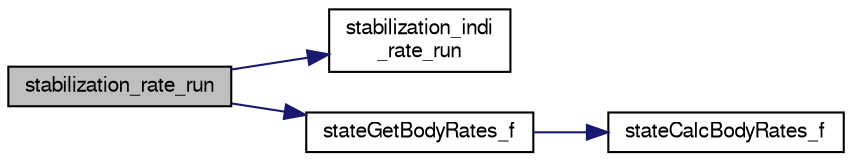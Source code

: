 digraph "stabilization_rate_run"
{
  edge [fontname="FreeSans",fontsize="10",labelfontname="FreeSans",labelfontsize="10"];
  node [fontname="FreeSans",fontsize="10",shape=record];
  rankdir="LR";
  Node1 [label="stabilization_rate_run",height=0.2,width=0.4,color="black", fillcolor="grey75", style="filled", fontcolor="black"];
  Node1 -> Node2 [color="midnightblue",fontsize="10",style="solid",fontname="FreeSans"];
  Node2 [label="stabilization_indi\l_rate_run",height=0.2,width=0.4,color="black", fillcolor="white", style="filled",URL="$stabilization__indi_8c.html#a83c932bd9792806ff65ff3ca266f410b"];
  Node1 -> Node3 [color="midnightblue",fontsize="10",style="solid",fontname="FreeSans"];
  Node3 [label="stateGetBodyRates_f",height=0.2,width=0.4,color="black", fillcolor="white", style="filled",URL="$group__state__rate.html#ga086f10e8804f8e95ace9a2b1cd26a66c",tooltip="Get vehicle body angular rate (float). "];
  Node3 -> Node4 [color="midnightblue",fontsize="10",style="solid",fontname="FreeSans"];
  Node4 [label="stateCalcBodyRates_f",height=0.2,width=0.4,color="black", fillcolor="white", style="filled",URL="$group__state__rate.html#ga52294469408c263566a43c4c903cb3ca"];
}
